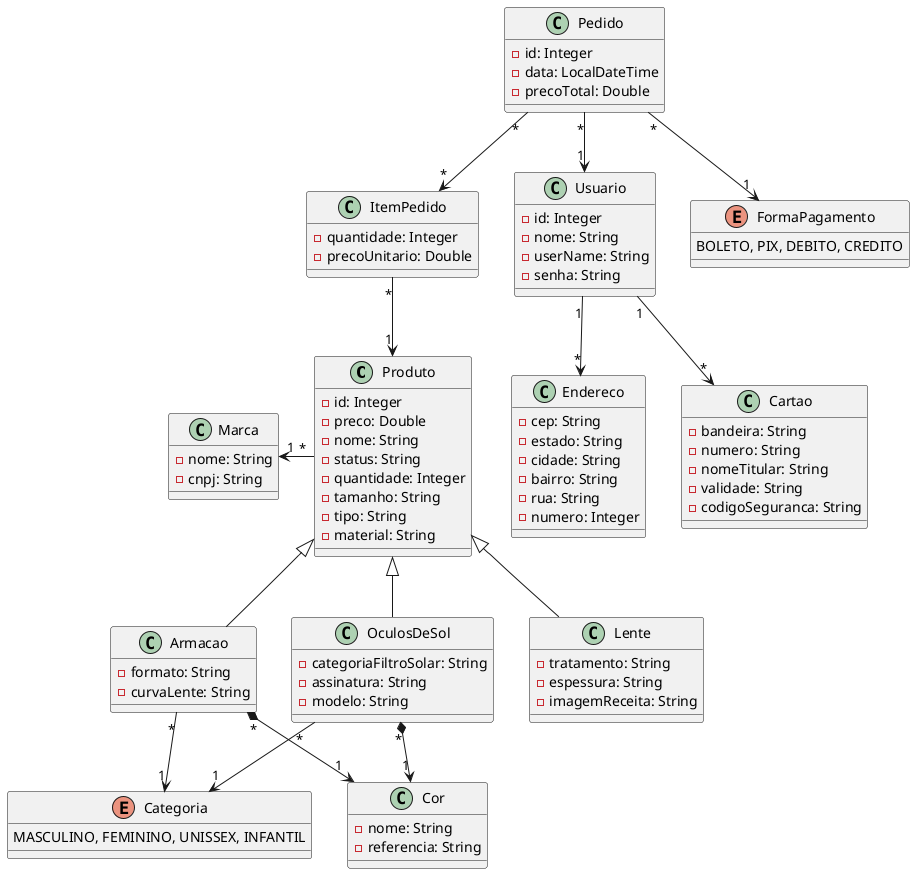 @startuml
class Produto {
    - id: Integer
    - preco: Double
    - nome: String
    - status: String
    - quantidade: Integer
    - tamanho: String
    - tipo: String
    - material: String
}

class OculosDeSol extends Produto {
    - categoriaFiltroSolar: String
    - assinatura: String
    - modelo: String
}

class Armacao extends Produto {
    - formato: String
    - curvaLente: String
}

class Lente extends Produto{
    - tratamento: String
    - espessura: String
    - imagemReceita: String
}

class Pedido {
    - id: Integer
    - data: LocalDateTime
    - precoTotal: Double
}

class ItemPedido {
    - quantidade: Integer
    - precoUnitario: Double
}

class Usuario {
    - id: Integer
    - nome: String
    - userName: String
    - senha: String
}

class Endereco {
    - cep: String
    - estado: String
    - cidade: String
    - bairro: String
    - rua: String
    - numero: Integer
}

enum FormaPagamento {
    BOLETO, PIX, DEBITO, CREDITO
}

enum Categoria {
    MASCULINO, FEMININO, UNISSEX, INFANTIL
}

class Cartao {
    - bandeira: String
    - numero: String
    - nomeTitular: String
    - validade: String
    - codigoSeguranca: String
}

class Cor {
    - nome: String
    - referencia: String
}

Class Marca { 
    - nome: String
    - cnpj: String
}

Armacao     "*" *--> "1" Cor
Armacao     "*"  --> "1" Categoria

Produto     "*" -left-> "1"  Marca

OculosDeSol "*" *--> "1" Cor
OculosDeSol "*"  --> "1" Categoria

Pedido      "*" --> "1"  Usuario
Pedido      "*" --> "*"  ItemPedido
Pedido      "*" --> "1"  FormaPagamento

ItemPedido  "*" --> "1"  Produto

Usuario     "1" --> "*"  Endereco
Usuario     "1" --> "*"  Cartao
@enduml
